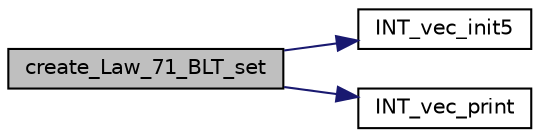 digraph "create_Law_71_BLT_set"
{
  edge [fontname="Helvetica",fontsize="10",labelfontname="Helvetica",labelfontsize="10"];
  node [fontname="Helvetica",fontsize="10",shape=record];
  rankdir="LR";
  Node3134 [label="create_Law_71_BLT_set",height=0.2,width=0.4,color="black", fillcolor="grey75", style="filled", fontcolor="black"];
  Node3134 -> Node3135 [color="midnightblue",fontsize="10",style="solid",fontname="Helvetica"];
  Node3135 [label="INT_vec_init5",height=0.2,width=0.4,color="black", fillcolor="white", style="filled",URL="$d5/db4/io__and__os_8h.html#aa44942d0ade0e10dafd2ff1a86e672b8"];
  Node3134 -> Node3136 [color="midnightblue",fontsize="10",style="solid",fontname="Helvetica"];
  Node3136 [label="INT_vec_print",height=0.2,width=0.4,color="black", fillcolor="white", style="filled",URL="$df/dbf/sajeeb_8_c.html#a79a5901af0b47dd0d694109543c027fe"];
}
